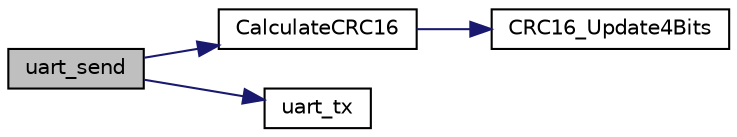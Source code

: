 digraph "uart_send"
{
 // LATEX_PDF_SIZE
  edge [fontname="Helvetica",fontsize="10",labelfontname="Helvetica",labelfontsize="10"];
  node [fontname="Helvetica",fontsize="10",shape=record];
  rankdir="LR";
  Node1 [label="uart_send",height=0.2,width=0.4,color="black", fillcolor="grey75", style="filled", fontcolor="black",tooltip=" "];
  Node1 -> Node2 [color="midnightblue",fontsize="10",style="solid",fontname="Helvetica"];
  Node2 [label="CalculateCRC16",height=0.2,width=0.4,color="black", fillcolor="white", style="filled",URL="$crc16_8c.html#a2783e18fd5b314e656d988aed16c1116",tooltip=" "];
  Node2 -> Node3 [color="midnightblue",fontsize="10",style="solid",fontname="Helvetica"];
  Node3 [label="CRC16_Update4Bits",height=0.2,width=0.4,color="black", fillcolor="white", style="filled",URL="$crc16_8c.html#aa3f82d8f012e4928bc40a18a6e66e161",tooltip=" "];
  Node1 -> Node4 [color="midnightblue",fontsize="10",style="solid",fontname="Helvetica"];
  Node4 [label="uart_tx",height=0.2,width=0.4,color="black", fillcolor="white", style="filled",URL="$usci_8c.html#a8165a8d6cc982155fdbb73cca5485206",tooltip="this must be plased to HardWareLevel Group"];
}
